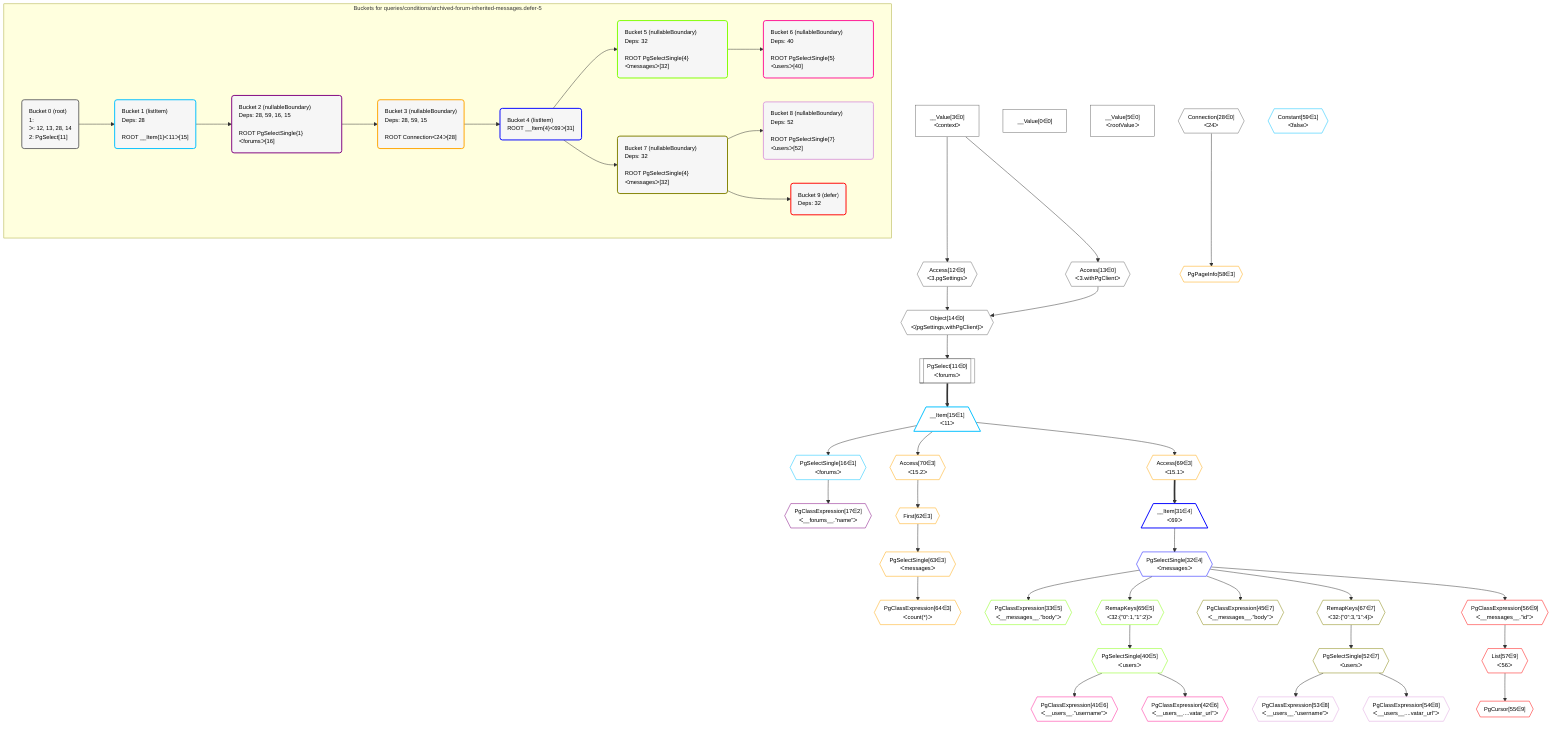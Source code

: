 %%{init: {'themeVariables': { 'fontSize': '12px'}}}%%
graph TD
    classDef path fill:#eee,stroke:#000,color:#000
    classDef plan fill:#fff,stroke-width:1px,color:#000
    classDef itemplan fill:#fff,stroke-width:2px,color:#000
    classDef unbatchedplan fill:#dff,stroke-width:1px,color:#000
    classDef sideeffectplan fill:#fcc,stroke-width:2px,color:#000
    classDef bucket fill:#f6f6f6,color:#000,stroke-width:2px,text-align:left


    %% plan dependencies
    Object14{{"Object[14∈0]<br />ᐸ{pgSettings,withPgClient}ᐳ"}}:::plan
    Access12{{"Access[12∈0]<br />ᐸ3.pgSettingsᐳ"}}:::plan
    Access13{{"Access[13∈0]<br />ᐸ3.withPgClientᐳ"}}:::plan
    Access12 & Access13 --> Object14
    PgSelect11[["PgSelect[11∈0]<br />ᐸforumsᐳ"]]:::plan
    Object14 --> PgSelect11
    __Value3["__Value[3∈0]<br />ᐸcontextᐳ"]:::plan
    __Value3 --> Access12
    __Value3 --> Access13
    __Value0["__Value[0∈0]"]:::plan
    __Value5["__Value[5∈0]<br />ᐸrootValueᐳ"]:::plan
    Connection28{{"Connection[28∈0]<br />ᐸ24ᐳ"}}:::plan
    __Item15[/"__Item[15∈1]<br />ᐸ11ᐳ"\]:::itemplan
    PgSelect11 ==> __Item15
    PgSelectSingle16{{"PgSelectSingle[16∈1]<br />ᐸforumsᐳ"}}:::plan
    __Item15 --> PgSelectSingle16
    Constant59{{"Constant[59∈1]<br />ᐸfalseᐳ"}}:::plan
    PgClassExpression17{{"PgClassExpression[17∈2]<br />ᐸ__forums__.”name”ᐳ"}}:::plan
    PgSelectSingle16 --> PgClassExpression17
    PgPageInfo58{{"PgPageInfo[58∈3]"}}:::plan
    Connection28 --> PgPageInfo58
    First62{{"First[62∈3]"}}:::plan
    Access70{{"Access[70∈3]<br />ᐸ15.2ᐳ"}}:::plan
    Access70 --> First62
    PgSelectSingle63{{"PgSelectSingle[63∈3]<br />ᐸmessagesᐳ"}}:::plan
    First62 --> PgSelectSingle63
    PgClassExpression64{{"PgClassExpression[64∈3]<br />ᐸcount(*)ᐳ"}}:::plan
    PgSelectSingle63 --> PgClassExpression64
    Access69{{"Access[69∈3]<br />ᐸ15.1ᐳ"}}:::plan
    __Item15 --> Access69
    __Item15 --> Access70
    __Item31[/"__Item[31∈4]<br />ᐸ69ᐳ"\]:::itemplan
    Access69 ==> __Item31
    PgSelectSingle32{{"PgSelectSingle[32∈4]<br />ᐸmessagesᐳ"}}:::plan
    __Item31 --> PgSelectSingle32
    PgClassExpression33{{"PgClassExpression[33∈5]<br />ᐸ__messages__.”body”ᐳ"}}:::plan
    PgSelectSingle32 --> PgClassExpression33
    PgSelectSingle40{{"PgSelectSingle[40∈5]<br />ᐸusersᐳ"}}:::plan
    RemapKeys65{{"RemapKeys[65∈5]<br />ᐸ32:{”0”:1,”1”:2}ᐳ"}}:::plan
    RemapKeys65 --> PgSelectSingle40
    PgSelectSingle32 --> RemapKeys65
    PgClassExpression41{{"PgClassExpression[41∈6]<br />ᐸ__users__.”username”ᐳ"}}:::plan
    PgSelectSingle40 --> PgClassExpression41
    PgClassExpression42{{"PgClassExpression[42∈6]<br />ᐸ__users__....vatar_url”ᐳ"}}:::plan
    PgSelectSingle40 --> PgClassExpression42
    PgClassExpression45{{"PgClassExpression[45∈7]<br />ᐸ__messages__.”body”ᐳ"}}:::plan
    PgSelectSingle32 --> PgClassExpression45
    PgSelectSingle52{{"PgSelectSingle[52∈7]<br />ᐸusersᐳ"}}:::plan
    RemapKeys67{{"RemapKeys[67∈7]<br />ᐸ32:{”0”:3,”1”:4}ᐳ"}}:::plan
    RemapKeys67 --> PgSelectSingle52
    PgSelectSingle32 --> RemapKeys67
    PgClassExpression53{{"PgClassExpression[53∈8]<br />ᐸ__users__.”username”ᐳ"}}:::plan
    PgSelectSingle52 --> PgClassExpression53
    PgClassExpression54{{"PgClassExpression[54∈8]<br />ᐸ__users__....vatar_url”ᐳ"}}:::plan
    PgSelectSingle52 --> PgClassExpression54
    PgCursor55{{"PgCursor[55∈9]"}}:::plan
    List57{{"List[57∈9]<br />ᐸ56ᐳ"}}:::plan
    List57 --> PgCursor55
    PgClassExpression56{{"PgClassExpression[56∈9]<br />ᐸ__messages__.”id”ᐳ"}}:::plan
    PgSelectSingle32 --> PgClassExpression56
    PgClassExpression56 --> List57

    %% define steps

    subgraph "Buckets for queries/conditions/archived-forum-inherited-messages.defer-5"
    Bucket0("Bucket 0 (root)<br />1: <br />ᐳ: 12, 13, 28, 14<br />2: PgSelect[11]"):::bucket
    classDef bucket0 stroke:#696969
    class Bucket0,__Value0,__Value3,__Value5,PgSelect11,Access12,Access13,Object14,Connection28 bucket0
    Bucket1("Bucket 1 (listItem)<br />Deps: 28<br /><br />ROOT __Item{1}ᐸ11ᐳ[15]"):::bucket
    classDef bucket1 stroke:#00bfff
    class Bucket1,__Item15,PgSelectSingle16,Constant59 bucket1
    Bucket2("Bucket 2 (nullableBoundary)<br />Deps: 28, 59, 16, 15<br /><br />ROOT PgSelectSingle{1}ᐸforumsᐳ[16]"):::bucket
    classDef bucket2 stroke:#7f007f
    class Bucket2,PgClassExpression17 bucket2
    Bucket3("Bucket 3 (nullableBoundary)<br />Deps: 28, 59, 15<br /><br />ROOT Connectionᐸ24ᐳ[28]"):::bucket
    classDef bucket3 stroke:#ffa500
    class Bucket3,PgPageInfo58,First62,PgSelectSingle63,PgClassExpression64,Access69,Access70 bucket3
    Bucket4("Bucket 4 (listItem)<br />ROOT __Item{4}ᐸ69ᐳ[31]"):::bucket
    classDef bucket4 stroke:#0000ff
    class Bucket4,__Item31,PgSelectSingle32 bucket4
    Bucket5("Bucket 5 (nullableBoundary)<br />Deps: 32<br /><br />ROOT PgSelectSingle{4}ᐸmessagesᐳ[32]"):::bucket
    classDef bucket5 stroke:#7fff00
    class Bucket5,PgClassExpression33,PgSelectSingle40,RemapKeys65 bucket5
    Bucket6("Bucket 6 (nullableBoundary)<br />Deps: 40<br /><br />ROOT PgSelectSingle{5}ᐸusersᐳ[40]"):::bucket
    classDef bucket6 stroke:#ff1493
    class Bucket6,PgClassExpression41,PgClassExpression42 bucket6
    Bucket7("Bucket 7 (nullableBoundary)<br />Deps: 32<br /><br />ROOT PgSelectSingle{4}ᐸmessagesᐳ[32]"):::bucket
    classDef bucket7 stroke:#808000
    class Bucket7,PgClassExpression45,PgSelectSingle52,RemapKeys67 bucket7
    Bucket8("Bucket 8 (nullableBoundary)<br />Deps: 52<br /><br />ROOT PgSelectSingle{7}ᐸusersᐳ[52]"):::bucket
    classDef bucket8 stroke:#dda0dd
    class Bucket8,PgClassExpression53,PgClassExpression54 bucket8
    Bucket9("Bucket 9 (defer)<br />Deps: 32"):::bucket
    classDef bucket9 stroke:#ff0000
    class Bucket9,PgCursor55,PgClassExpression56,List57 bucket9
    Bucket0 --> Bucket1
    Bucket1 --> Bucket2
    Bucket2 --> Bucket3
    Bucket3 --> Bucket4
    Bucket4 --> Bucket5 & Bucket7
    Bucket5 --> Bucket6
    Bucket7 --> Bucket8 & Bucket9
    end